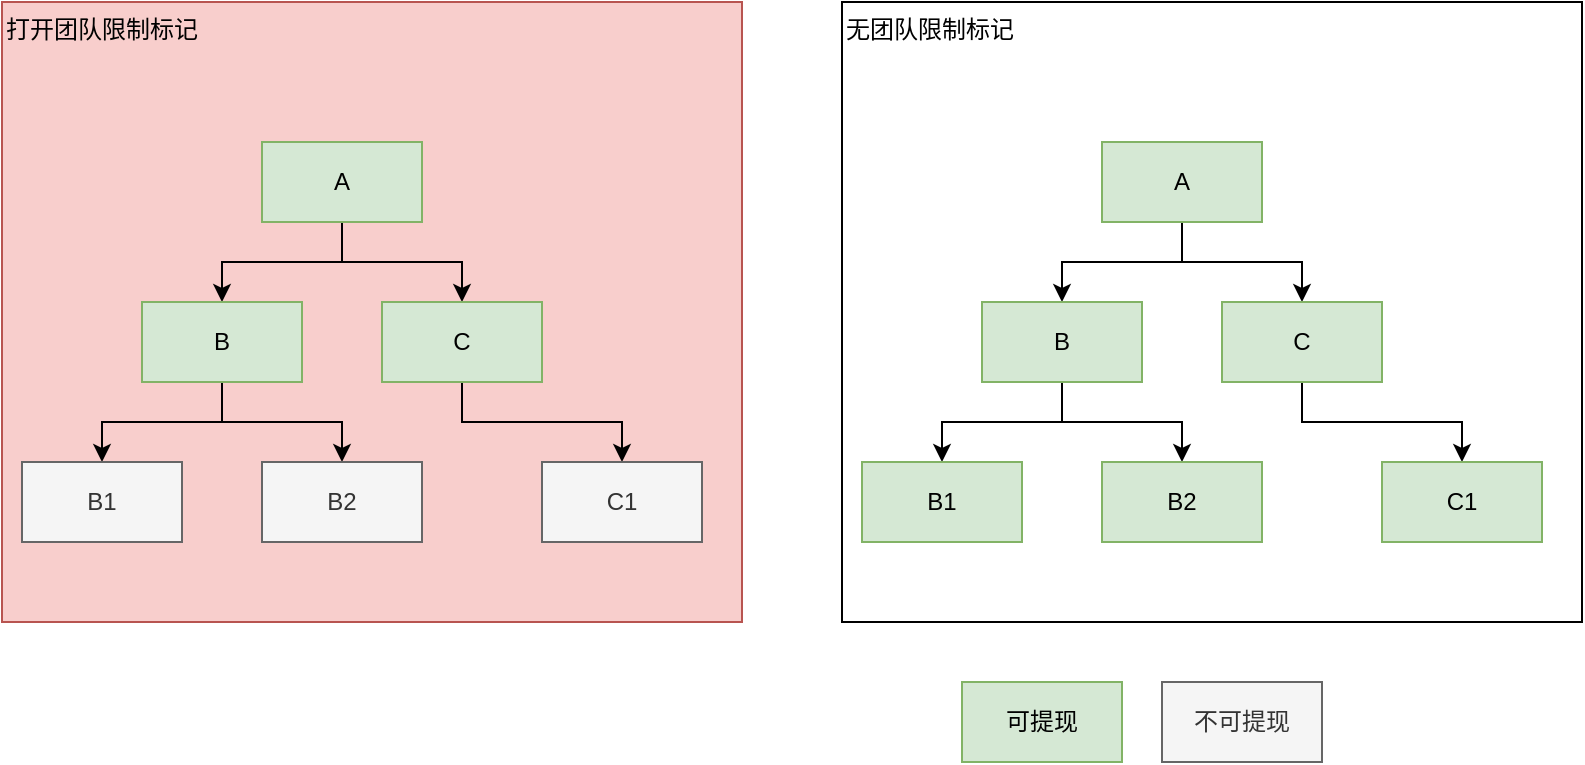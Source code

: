 <mxfile version="24.7.16">
  <diagram name="第 1 页" id="evJlGLYeDG0EueXRqf-O">
    <mxGraphModel dx="799" dy="551" grid="1" gridSize="10" guides="1" tooltips="1" connect="1" arrows="1" fold="1" page="1" pageScale="1" pageWidth="827" pageHeight="1169" math="0" shadow="0">
      <root>
        <mxCell id="0" />
        <mxCell id="1" parent="0" />
        <mxCell id="u6C4ndxUAgWvgomHMau4-12" value="打开团队限制标记" style="rounded=0;whiteSpace=wrap;html=1;align=left;verticalAlign=top;fillColor=#f8cecc;strokeColor=#b85450;" vertex="1" parent="1">
          <mxGeometry x="10" y="50" width="370" height="310" as="geometry" />
        </mxCell>
        <mxCell id="u6C4ndxUAgWvgomHMau4-7" style="edgeStyle=orthogonalEdgeStyle;rounded=0;orthogonalLoop=1;jettySize=auto;html=1;exitX=0.5;exitY=1;exitDx=0;exitDy=0;entryX=0.5;entryY=0;entryDx=0;entryDy=0;" edge="1" parent="1" source="u6C4ndxUAgWvgomHMau4-1" target="u6C4ndxUAgWvgomHMau4-2">
          <mxGeometry relative="1" as="geometry" />
        </mxCell>
        <mxCell id="u6C4ndxUAgWvgomHMau4-8" style="edgeStyle=orthogonalEdgeStyle;rounded=0;orthogonalLoop=1;jettySize=auto;html=1;exitX=0.5;exitY=1;exitDx=0;exitDy=0;entryX=0.5;entryY=0;entryDx=0;entryDy=0;" edge="1" parent="1" source="u6C4ndxUAgWvgomHMau4-1" target="u6C4ndxUAgWvgomHMau4-3">
          <mxGeometry relative="1" as="geometry" />
        </mxCell>
        <mxCell id="u6C4ndxUAgWvgomHMau4-1" value="A" style="rounded=0;whiteSpace=wrap;html=1;fillColor=#d5e8d4;strokeColor=#82b366;" vertex="1" parent="1">
          <mxGeometry x="140" y="120" width="80" height="40" as="geometry" />
        </mxCell>
        <mxCell id="u6C4ndxUAgWvgomHMau4-9" style="edgeStyle=orthogonalEdgeStyle;rounded=0;orthogonalLoop=1;jettySize=auto;html=1;exitX=0.5;exitY=1;exitDx=0;exitDy=0;entryX=0.5;entryY=0;entryDx=0;entryDy=0;" edge="1" parent="1" source="u6C4ndxUAgWvgomHMau4-2" target="u6C4ndxUAgWvgomHMau4-4">
          <mxGeometry relative="1" as="geometry" />
        </mxCell>
        <mxCell id="u6C4ndxUAgWvgomHMau4-10" style="edgeStyle=orthogonalEdgeStyle;rounded=0;orthogonalLoop=1;jettySize=auto;html=1;exitX=0.5;exitY=1;exitDx=0;exitDy=0;entryX=0.5;entryY=0;entryDx=0;entryDy=0;" edge="1" parent="1" source="u6C4ndxUAgWvgomHMau4-2" target="u6C4ndxUAgWvgomHMau4-5">
          <mxGeometry relative="1" as="geometry" />
        </mxCell>
        <mxCell id="u6C4ndxUAgWvgomHMau4-2" value="B" style="rounded=0;whiteSpace=wrap;html=1;fillColor=#d5e8d4;strokeColor=#82b366;" vertex="1" parent="1">
          <mxGeometry x="80" y="200" width="80" height="40" as="geometry" />
        </mxCell>
        <mxCell id="u6C4ndxUAgWvgomHMau4-11" style="edgeStyle=orthogonalEdgeStyle;rounded=0;orthogonalLoop=1;jettySize=auto;html=1;exitX=0.5;exitY=1;exitDx=0;exitDy=0;entryX=0.5;entryY=0;entryDx=0;entryDy=0;" edge="1" parent="1" source="u6C4ndxUAgWvgomHMau4-3" target="u6C4ndxUAgWvgomHMau4-6">
          <mxGeometry relative="1" as="geometry" />
        </mxCell>
        <mxCell id="u6C4ndxUAgWvgomHMau4-3" value="C" style="rounded=0;whiteSpace=wrap;html=1;fillColor=#d5e8d4;strokeColor=#82b366;" vertex="1" parent="1">
          <mxGeometry x="200" y="200" width="80" height="40" as="geometry" />
        </mxCell>
        <mxCell id="u6C4ndxUAgWvgomHMau4-4" value="B1" style="rounded=0;whiteSpace=wrap;html=1;fillColor=#f5f5f5;fontColor=#333333;strokeColor=#666666;" vertex="1" parent="1">
          <mxGeometry x="20" y="280" width="80" height="40" as="geometry" />
        </mxCell>
        <mxCell id="u6C4ndxUAgWvgomHMau4-5" value="B2" style="rounded=0;whiteSpace=wrap;html=1;fillColor=#f5f5f5;fontColor=#333333;strokeColor=#666666;" vertex="1" parent="1">
          <mxGeometry x="140" y="280" width="80" height="40" as="geometry" />
        </mxCell>
        <mxCell id="u6C4ndxUAgWvgomHMau4-6" value="C1" style="rounded=0;whiteSpace=wrap;html=1;fillColor=#f5f5f5;fontColor=#333333;strokeColor=#666666;" vertex="1" parent="1">
          <mxGeometry x="280" y="280" width="80" height="40" as="geometry" />
        </mxCell>
        <mxCell id="u6C4ndxUAgWvgomHMau4-13" value="无团队限制标记" style="rounded=0;whiteSpace=wrap;html=1;align=left;verticalAlign=top;" vertex="1" parent="1">
          <mxGeometry x="430" y="50" width="370" height="310" as="geometry" />
        </mxCell>
        <mxCell id="u6C4ndxUAgWvgomHMau4-14" style="edgeStyle=orthogonalEdgeStyle;rounded=0;orthogonalLoop=1;jettySize=auto;html=1;exitX=0.5;exitY=1;exitDx=0;exitDy=0;entryX=0.5;entryY=0;entryDx=0;entryDy=0;" edge="1" parent="1" source="u6C4ndxUAgWvgomHMau4-16" target="u6C4ndxUAgWvgomHMau4-19">
          <mxGeometry relative="1" as="geometry" />
        </mxCell>
        <mxCell id="u6C4ndxUAgWvgomHMau4-15" style="edgeStyle=orthogonalEdgeStyle;rounded=0;orthogonalLoop=1;jettySize=auto;html=1;exitX=0.5;exitY=1;exitDx=0;exitDy=0;entryX=0.5;entryY=0;entryDx=0;entryDy=0;" edge="1" parent="1" source="u6C4ndxUAgWvgomHMau4-16" target="u6C4ndxUAgWvgomHMau4-21">
          <mxGeometry relative="1" as="geometry" />
        </mxCell>
        <mxCell id="u6C4ndxUAgWvgomHMau4-16" value="A" style="rounded=0;whiteSpace=wrap;html=1;fillColor=#d5e8d4;strokeColor=#82b366;" vertex="1" parent="1">
          <mxGeometry x="560" y="120" width="80" height="40" as="geometry" />
        </mxCell>
        <mxCell id="u6C4ndxUAgWvgomHMau4-17" style="edgeStyle=orthogonalEdgeStyle;rounded=0;orthogonalLoop=1;jettySize=auto;html=1;exitX=0.5;exitY=1;exitDx=0;exitDy=0;entryX=0.5;entryY=0;entryDx=0;entryDy=0;" edge="1" parent="1" source="u6C4ndxUAgWvgomHMau4-19" target="u6C4ndxUAgWvgomHMau4-22">
          <mxGeometry relative="1" as="geometry" />
        </mxCell>
        <mxCell id="u6C4ndxUAgWvgomHMau4-18" style="edgeStyle=orthogonalEdgeStyle;rounded=0;orthogonalLoop=1;jettySize=auto;html=1;exitX=0.5;exitY=1;exitDx=0;exitDy=0;entryX=0.5;entryY=0;entryDx=0;entryDy=0;" edge="1" parent="1" source="u6C4ndxUAgWvgomHMau4-19" target="u6C4ndxUAgWvgomHMau4-23">
          <mxGeometry relative="1" as="geometry" />
        </mxCell>
        <mxCell id="u6C4ndxUAgWvgomHMau4-19" value="B" style="rounded=0;whiteSpace=wrap;html=1;fillColor=#d5e8d4;strokeColor=#82b366;" vertex="1" parent="1">
          <mxGeometry x="500" y="200" width="80" height="40" as="geometry" />
        </mxCell>
        <mxCell id="u6C4ndxUAgWvgomHMau4-20" style="edgeStyle=orthogonalEdgeStyle;rounded=0;orthogonalLoop=1;jettySize=auto;html=1;exitX=0.5;exitY=1;exitDx=0;exitDy=0;entryX=0.5;entryY=0;entryDx=0;entryDy=0;" edge="1" parent="1" source="u6C4ndxUAgWvgomHMau4-21" target="u6C4ndxUAgWvgomHMau4-24">
          <mxGeometry relative="1" as="geometry" />
        </mxCell>
        <mxCell id="u6C4ndxUAgWvgomHMau4-21" value="C" style="rounded=0;whiteSpace=wrap;html=1;fillColor=#d5e8d4;strokeColor=#82b366;" vertex="1" parent="1">
          <mxGeometry x="620" y="200" width="80" height="40" as="geometry" />
        </mxCell>
        <mxCell id="u6C4ndxUAgWvgomHMau4-22" value="B1" style="rounded=0;whiteSpace=wrap;html=1;fillColor=#d5e8d4;strokeColor=#82b366;" vertex="1" parent="1">
          <mxGeometry x="440" y="280" width="80" height="40" as="geometry" />
        </mxCell>
        <mxCell id="u6C4ndxUAgWvgomHMau4-23" value="B2" style="rounded=0;whiteSpace=wrap;html=1;fillColor=#d5e8d4;strokeColor=#82b366;" vertex="1" parent="1">
          <mxGeometry x="560" y="280" width="80" height="40" as="geometry" />
        </mxCell>
        <mxCell id="u6C4ndxUAgWvgomHMau4-24" value="C1" style="rounded=0;whiteSpace=wrap;html=1;fillColor=#d5e8d4;strokeColor=#82b366;" vertex="1" parent="1">
          <mxGeometry x="700" y="280" width="80" height="40" as="geometry" />
        </mxCell>
        <mxCell id="u6C4ndxUAgWvgomHMau4-25" value="可提现" style="rounded=0;whiteSpace=wrap;html=1;fillColor=#d5e8d4;strokeColor=#82b366;" vertex="1" parent="1">
          <mxGeometry x="490" y="390" width="80" height="40" as="geometry" />
        </mxCell>
        <mxCell id="u6C4ndxUAgWvgomHMau4-26" value="不可提现" style="rounded=0;whiteSpace=wrap;html=1;fillColor=#f5f5f5;fontColor=#333333;strokeColor=#666666;" vertex="1" parent="1">
          <mxGeometry x="590" y="390" width="80" height="40" as="geometry" />
        </mxCell>
      </root>
    </mxGraphModel>
  </diagram>
</mxfile>
